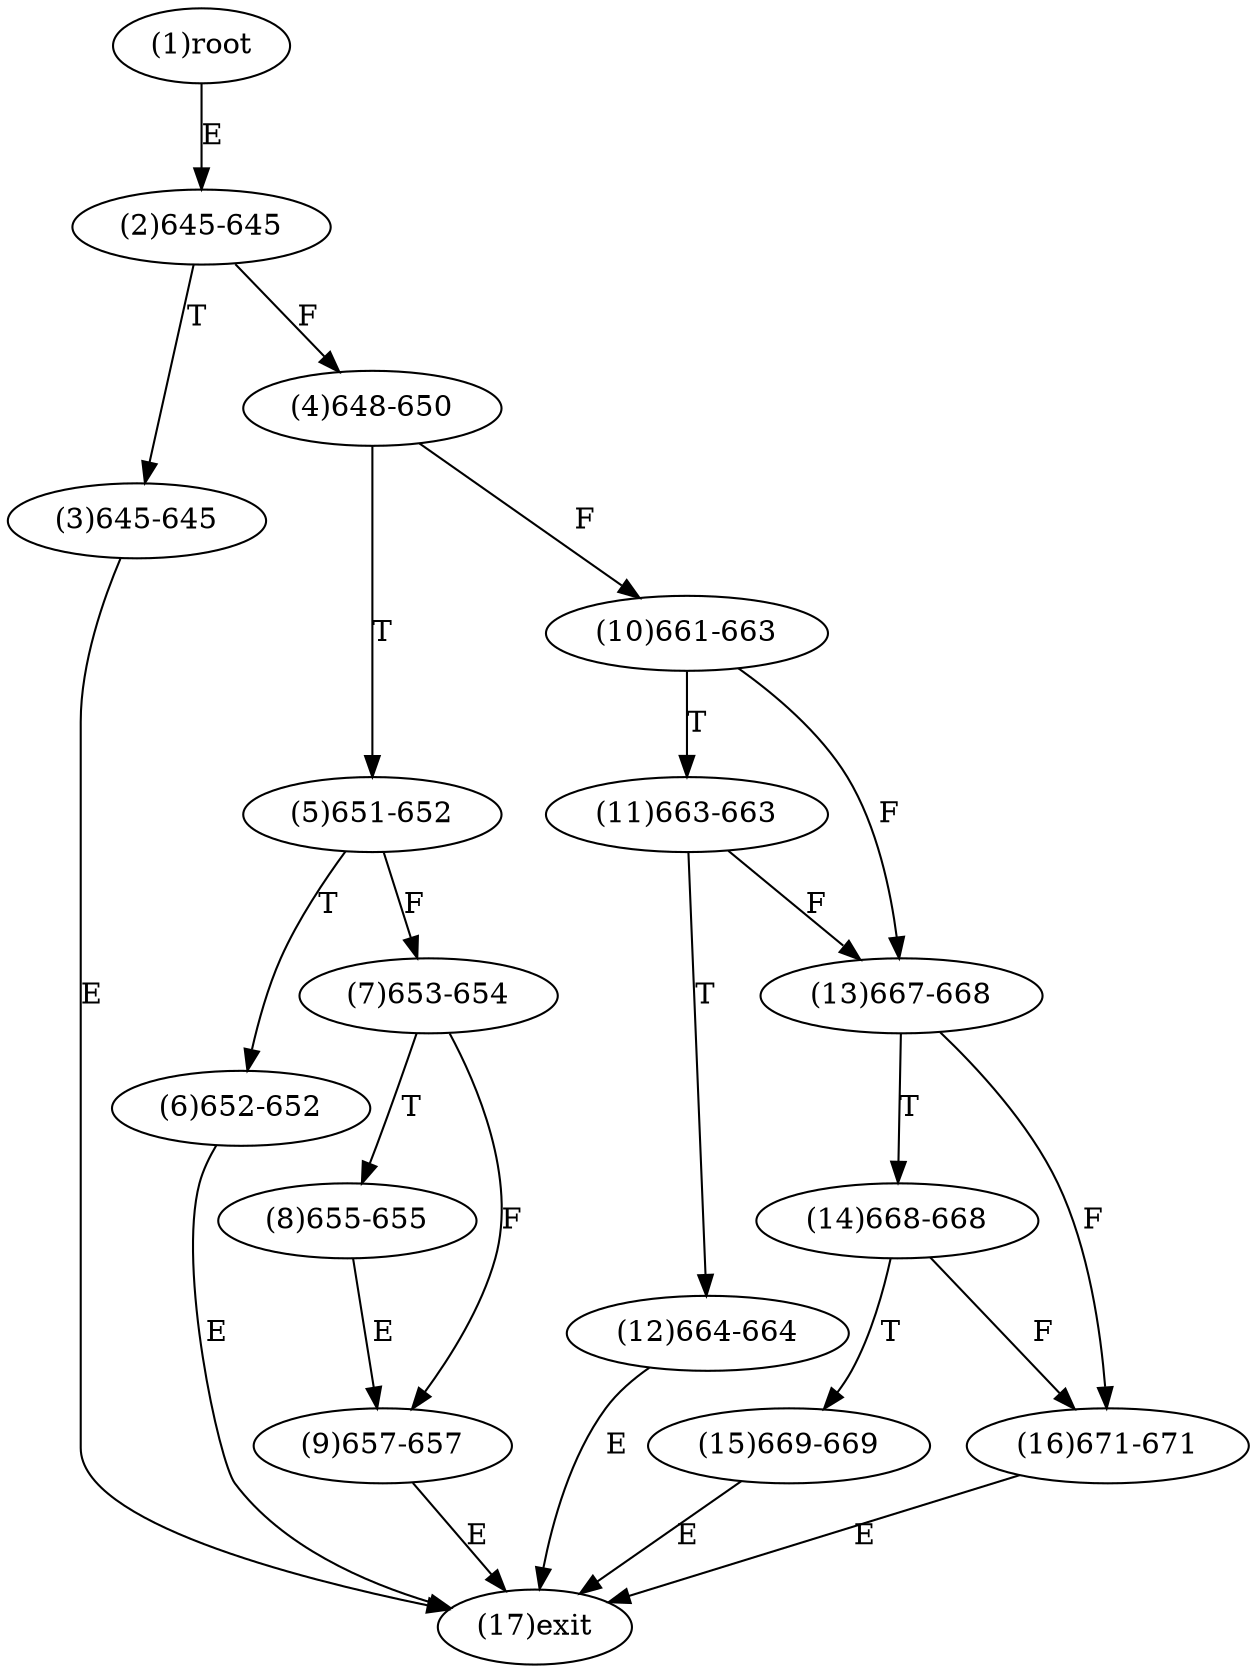 digraph "" { 
1[ label="(1)root"];
2[ label="(2)645-645"];
3[ label="(3)645-645"];
4[ label="(4)648-650"];
5[ label="(5)651-652"];
6[ label="(6)652-652"];
7[ label="(7)653-654"];
8[ label="(8)655-655"];
9[ label="(9)657-657"];
10[ label="(10)661-663"];
11[ label="(11)663-663"];
12[ label="(12)664-664"];
13[ label="(13)667-668"];
14[ label="(14)668-668"];
15[ label="(15)669-669"];
17[ label="(17)exit"];
16[ label="(16)671-671"];
1->2[ label="E"];
2->4[ label="F"];
2->3[ label="T"];
3->17[ label="E"];
4->10[ label="F"];
4->5[ label="T"];
5->7[ label="F"];
5->6[ label="T"];
6->17[ label="E"];
7->9[ label="F"];
7->8[ label="T"];
8->9[ label="E"];
9->17[ label="E"];
10->13[ label="F"];
10->11[ label="T"];
11->13[ label="F"];
11->12[ label="T"];
12->17[ label="E"];
13->16[ label="F"];
13->14[ label="T"];
14->16[ label="F"];
14->15[ label="T"];
15->17[ label="E"];
16->17[ label="E"];
}